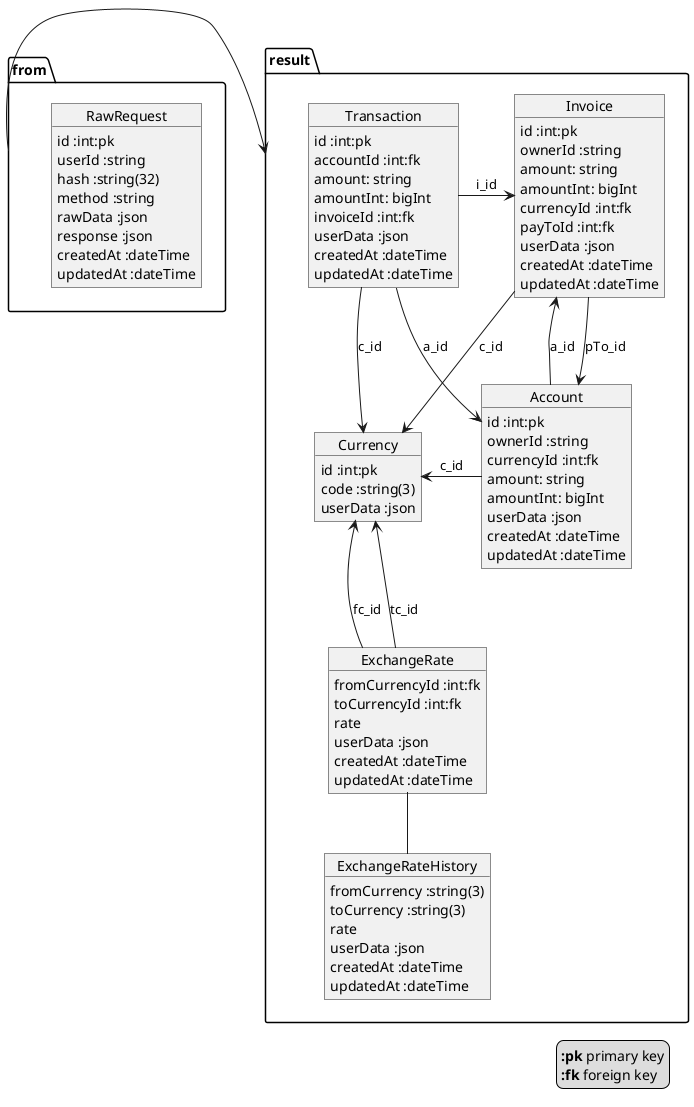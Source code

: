 @startuml

package from {
    object RawRequest {
        id :int:pk
        userId :string
        hash :string(32)
        method :string
        rawData :json
        response :json
        createdAt :dateTime
        updatedAt :dateTime
    }
}

package result {
    object Currency {
        id :int:pk
        code :string(3)
        userData :json
    }

    object Account {
        id :int:pk
        ownerId :string
        currencyId :int:fk
        amount: string
        amountInt: bigInt
        userData :json
        createdAt :dateTime
        updatedAt :dateTime
    }

    object Transaction {
        id :int:pk
        accountId :int:fk
        amount: string
        amountInt: bigInt
        invoiceId :int:fk
        userData :json
        createdAt :dateTime
        updatedAt :dateTime
    }

    object Invoice {
        id :int:pk
        ownerId :string
        amount: string
        amountInt: bigInt
        currencyId :int:fk
        payToId :int:fk
        userData :json
        createdAt :dateTime
        updatedAt :dateTime
    }

    object ExchangeRate {
        fromCurrencyId :int:fk
        toCurrencyId :int:fk
        rate
        userData :json
        createdAt :dateTime
        updatedAt :dateTime
    }

    object ExchangeRateHistory {
        fromCurrency :string(3)
        toCurrency :string(3)
        rate
        userData :json
        createdAt :dateTime
        updatedAt :dateTime
    }

}

from -right-> result

Account -left-> Currency:c_id
Transaction -down-> Account:a_id
Transaction -down-> Currency:c_id
Invoice -down-> Currency:c_id
Invoice -down-> Account:pTo_id
Account -up-> Invoice:a_id
ExchangeRate -up-> Currency:fc_id
ExchangeRate -up-> Currency:tc_id
Transaction -left-> Invoice:i_id
ExchangeRateHistory -up- ExchangeRate

legend right
  <b>:pk</b> primary key
  <b>:fk</b> foreign key
endlegend

@enduml